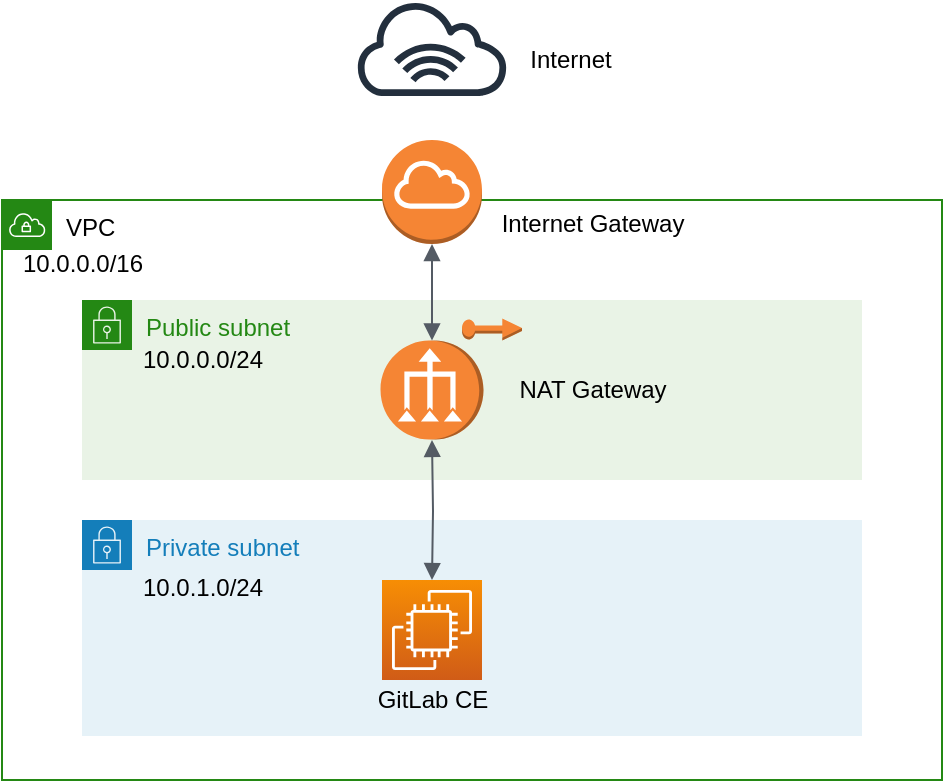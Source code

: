 <mxfile version="17.4.2" type="device"><diagram id="Ht1M8jgEwFfnCIfOTk4-" name="Page-1"><mxGraphModel dx="946" dy="672" grid="1" gridSize="10" guides="1" tooltips="1" connect="1" arrows="1" fold="1" page="1" pageScale="1" pageWidth="1169" pageHeight="827" math="0" shadow="0"><root><mxCell id="0"/><mxCell id="1" parent="0"/><mxCell id="mYgb7BdVEhMFVUpKuo6C-4" value="&lt;font color=&quot;#000000&quot;&gt;VPC&lt;/font&gt;" style="points=[[0,0],[0.25,0],[0.5,0],[0.75,0],[1,0],[1,0.25],[1,0.5],[1,0.75],[1,1],[0.75,1],[0.5,1],[0.25,1],[0,1],[0,0.75],[0,0.5],[0,0.25]];outlineConnect=0;gradientColor=none;html=1;whiteSpace=wrap;fontSize=12;fontStyle=0;container=1;pointerEvents=0;collapsible=0;recursiveResize=0;shape=mxgraph.aws4.group;grIcon=mxgraph.aws4.group_vpc;strokeColor=#248814;fillColor=none;verticalAlign=top;align=left;spacingLeft=30;fontColor=#AAB7B8;dashed=0;" vertex="1" parent="1"><mxGeometry x="170" y="220" width="470" height="290" as="geometry"/></mxCell><mxCell id="mYgb7BdVEhMFVUpKuo6C-6" value="Public subnet" style="points=[[0,0],[0.25,0],[0.5,0],[0.75,0],[1,0],[1,0.25],[1,0.5],[1,0.75],[1,1],[0.75,1],[0.5,1],[0.25,1],[0,1],[0,0.75],[0,0.5],[0,0.25]];outlineConnect=0;gradientColor=none;html=1;whiteSpace=wrap;fontSize=12;fontStyle=0;container=1;pointerEvents=0;collapsible=0;recursiveResize=0;shape=mxgraph.aws4.group;grIcon=mxgraph.aws4.group_security_group;grStroke=0;strokeColor=#248814;fillColor=#E9F3E6;verticalAlign=top;align=left;spacingLeft=30;fontColor=#248814;dashed=0;" vertex="1" parent="mYgb7BdVEhMFVUpKuo6C-4"><mxGeometry x="40" y="50" width="390" height="90" as="geometry"/></mxCell><mxCell id="mYgb7BdVEhMFVUpKuo6C-9" value="" style="outlineConnect=0;dashed=0;verticalLabelPosition=bottom;verticalAlign=top;align=center;html=1;shape=mxgraph.aws3.vpc_nat_gateway;fillColor=#F58534;gradientColor=none;fontColor=#000000;direction=north;" vertex="1" parent="mYgb7BdVEhMFVUpKuo6C-6"><mxGeometry x="149.25" y="20.25" width="51.5" height="49.5" as="geometry"/></mxCell><mxCell id="mYgb7BdVEhMFVUpKuo6C-10" value="NAT Gateway" style="text;html=1;align=center;verticalAlign=middle;resizable=0;points=[];autosize=1;strokeColor=none;fillColor=none;fontColor=#000000;" vertex="1" parent="mYgb7BdVEhMFVUpKuo6C-6"><mxGeometry x="210" y="35" width="90" height="20" as="geometry"/></mxCell><mxCell id="mYgb7BdVEhMFVUpKuo6C-11" value="" style="outlineConnect=0;dashed=0;verticalLabelPosition=bottom;verticalAlign=top;align=center;html=1;shape=mxgraph.aws3.elastic_ip;fillColor=#F58534;gradientColor=none;fontColor=#000000;" vertex="1" parent="mYgb7BdVEhMFVUpKuo6C-6"><mxGeometry x="190" y="9.25" width="30" height="11" as="geometry"/></mxCell><mxCell id="mYgb7BdVEhMFVUpKuo6C-20" value="10.0.0.0/24" style="text;html=1;align=center;verticalAlign=middle;resizable=0;points=[];autosize=1;strokeColor=none;fillColor=none;fontColor=#000000;" vertex="1" parent="mYgb7BdVEhMFVUpKuo6C-6"><mxGeometry x="20" y="20.25" width="80" height="20" as="geometry"/></mxCell><mxCell id="mYgb7BdVEhMFVUpKuo6C-5" value="Private subnet" style="points=[[0,0],[0.25,0],[0.5,0],[0.75,0],[1,0],[1,0.25],[1,0.5],[1,0.75],[1,1],[0.75,1],[0.5,1],[0.25,1],[0,1],[0,0.75],[0,0.5],[0,0.25]];outlineConnect=0;gradientColor=none;html=1;whiteSpace=wrap;fontSize=12;fontStyle=0;container=1;pointerEvents=0;collapsible=0;recursiveResize=0;shape=mxgraph.aws4.group;grIcon=mxgraph.aws4.group_security_group;grStroke=0;strokeColor=#147EBA;fillColor=#E6F2F8;verticalAlign=top;align=left;spacingLeft=30;fontColor=#147EBA;dashed=0;" vertex="1" parent="mYgb7BdVEhMFVUpKuo6C-4"><mxGeometry x="40" y="160" width="390" height="108" as="geometry"/></mxCell><mxCell id="mYgb7BdVEhMFVUpKuo6C-7" value="" style="sketch=0;points=[[0,0,0],[0.25,0,0],[0.5,0,0],[0.75,0,0],[1,0,0],[0,1,0],[0.25,1,0],[0.5,1,0],[0.75,1,0],[1,1,0],[0,0.25,0],[0,0.5,0],[0,0.75,0],[1,0.25,0],[1,0.5,0],[1,0.75,0]];outlineConnect=0;fontColor=#232F3E;gradientColor=#F78E04;gradientDirection=north;fillColor=#D05C17;strokeColor=#ffffff;dashed=0;verticalLabelPosition=bottom;verticalAlign=top;align=center;html=1;fontSize=12;fontStyle=0;aspect=fixed;shape=mxgraph.aws4.resourceIcon;resIcon=mxgraph.aws4.ec2;" vertex="1" parent="mYgb7BdVEhMFVUpKuo6C-5"><mxGeometry x="150" y="30" width="50" height="50" as="geometry"/></mxCell><mxCell id="mYgb7BdVEhMFVUpKuo6C-8" value="GitLab CE" style="text;html=1;align=center;verticalAlign=middle;resizable=0;points=[];autosize=1;strokeColor=none;fillColor=none;fontColor=#000000;" vertex="1" parent="mYgb7BdVEhMFVUpKuo6C-5"><mxGeometry x="140" y="80" width="70" height="20" as="geometry"/></mxCell><mxCell id="mYgb7BdVEhMFVUpKuo6C-21" value="10.0.1.0/24" style="text;html=1;align=center;verticalAlign=middle;resizable=0;points=[];autosize=1;strokeColor=none;fillColor=none;fontColor=#000000;" vertex="1" parent="mYgb7BdVEhMFVUpKuo6C-5"><mxGeometry x="20" y="24" width="80" height="20" as="geometry"/></mxCell><mxCell id="mYgb7BdVEhMFVUpKuo6C-12" value="" style="outlineConnect=0;dashed=0;verticalLabelPosition=bottom;verticalAlign=top;align=center;html=1;shape=mxgraph.aws3.internet_gateway;fillColor=#F58534;gradientColor=none;fontColor=#000000;" vertex="1" parent="mYgb7BdVEhMFVUpKuo6C-4"><mxGeometry x="190" y="-30" width="50" height="52" as="geometry"/></mxCell><mxCell id="mYgb7BdVEhMFVUpKuo6C-15" value="Internet Gateway" style="text;html=1;align=center;verticalAlign=middle;resizable=0;points=[];autosize=1;strokeColor=none;fillColor=none;fontColor=#000000;" vertex="1" parent="mYgb7BdVEhMFVUpKuo6C-4"><mxGeometry x="240" y="2" width="110" height="20" as="geometry"/></mxCell><mxCell id="mYgb7BdVEhMFVUpKuo6C-18" value="" style="edgeStyle=orthogonalEdgeStyle;html=1;endArrow=block;elbow=vertical;startArrow=block;startFill=1;endFill=1;strokeColor=#545B64;rounded=0;fontColor=#000000;entryX=1;entryY=0.5;entryDx=0;entryDy=0;entryPerimeter=0;exitX=0.5;exitY=1;exitDx=0;exitDy=0;exitPerimeter=0;" edge="1" parent="mYgb7BdVEhMFVUpKuo6C-4" source="mYgb7BdVEhMFVUpKuo6C-12" target="mYgb7BdVEhMFVUpKuo6C-9"><mxGeometry width="100" relative="1" as="geometry"><mxPoint x="225" y="130" as="sourcePoint"/><mxPoint x="225" y="200" as="targetPoint"/></mxGeometry></mxCell><mxCell id="mYgb7BdVEhMFVUpKuo6C-19" value="10.0.0.0/16" style="text;html=1;align=center;verticalAlign=middle;resizable=0;points=[];autosize=1;strokeColor=none;fillColor=none;fontColor=#000000;" vertex="1" parent="mYgb7BdVEhMFVUpKuo6C-4"><mxGeometry y="22" width="80" height="20" as="geometry"/></mxCell><mxCell id="mYgb7BdVEhMFVUpKuo6C-17" value="" style="edgeStyle=orthogonalEdgeStyle;html=1;endArrow=block;elbow=vertical;startArrow=block;startFill=1;endFill=1;strokeColor=#545B64;rounded=0;fontColor=#000000;entryX=0.5;entryY=0;entryDx=0;entryDy=0;entryPerimeter=0;" edge="1" parent="1" target="mYgb7BdVEhMFVUpKuo6C-7"><mxGeometry width="100" relative="1" as="geometry"><mxPoint x="385" y="340" as="sourcePoint"/><mxPoint x="150" y="310" as="targetPoint"/></mxGeometry></mxCell><mxCell id="mYgb7BdVEhMFVUpKuo6C-22" value="" style="sketch=0;outlineConnect=0;fontColor=#232F3E;gradientColor=none;fillColor=#232F3D;strokeColor=none;dashed=0;verticalLabelPosition=bottom;verticalAlign=top;align=center;html=1;fontSize=12;fontStyle=0;aspect=fixed;pointerEvents=1;shape=mxgraph.aws4.internet_alt1;" vertex="1" parent="1"><mxGeometry x="346" y="120" width="78" height="48" as="geometry"/></mxCell><mxCell id="mYgb7BdVEhMFVUpKuo6C-23" value="Internet" style="text;html=1;align=center;verticalAlign=middle;resizable=0;points=[];autosize=1;strokeColor=none;fillColor=none;fontColor=#000000;" vertex="1" parent="1"><mxGeometry x="424" y="140" width="60" height="20" as="geometry"/></mxCell></root></mxGraphModel></diagram></mxfile>